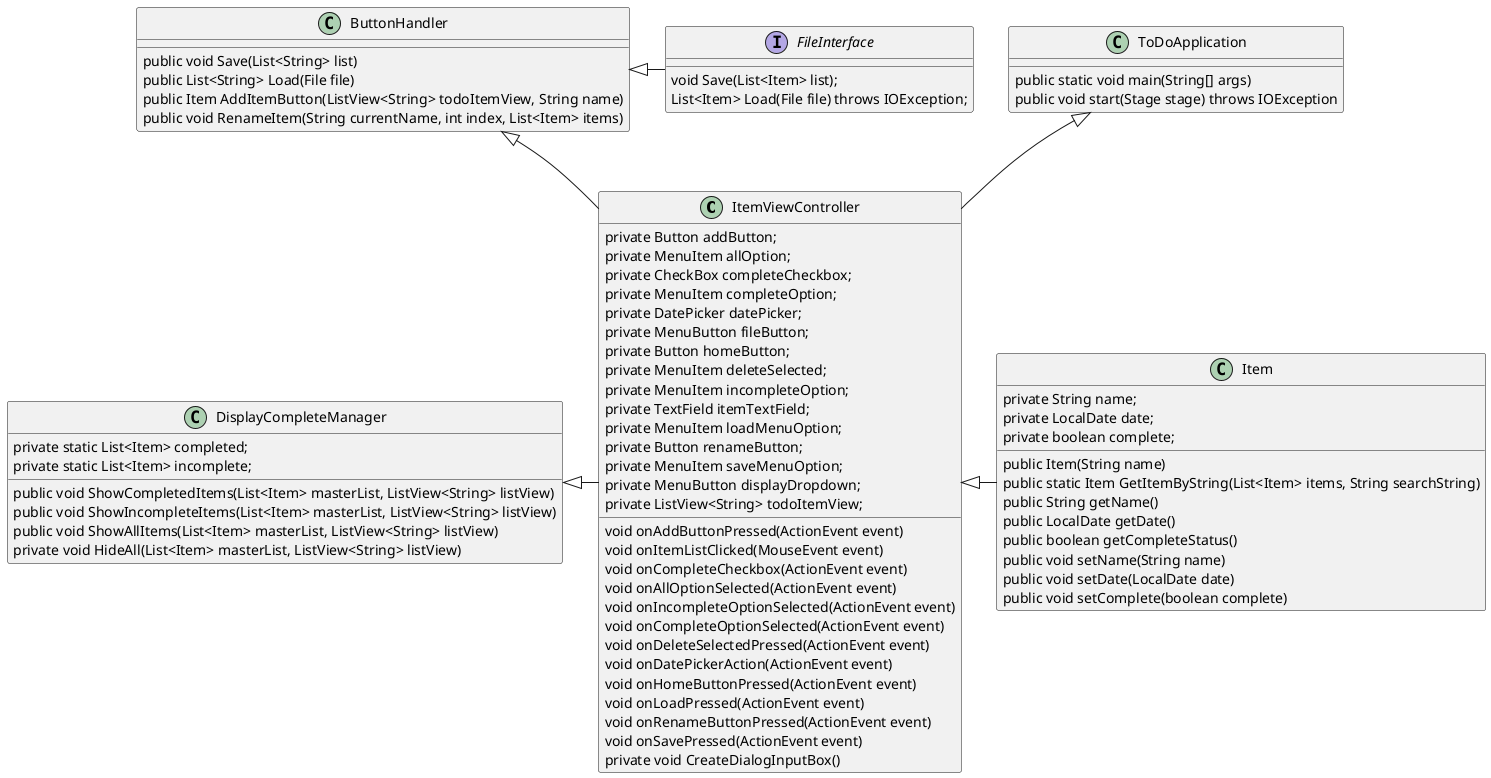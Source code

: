 @startuml

ItemViewController <|- Item
ToDoApplication <|-- ItemViewController

ButtonHandler <|- FileInterface
ButtonHandler <|-- ItemViewController
DisplayCompleteManager <|- ItemViewController

interface FileInterface
{
    void Save(List<Item> list);
    List<Item> Load(File file) throws IOException;
}

class ItemViewController {
    private Button addButton;
    private MenuItem allOption;
    private CheckBox completeCheckbox;
    private MenuItem completeOption;
    private DatePicker datePicker;
    private MenuButton fileButton;
    private Button homeButton;
    private MenuItem deleteSelected;
    private MenuItem incompleteOption;
    private TextField itemTextField;
    private MenuItem loadMenuOption;
    private Button renameButton;
    private MenuItem saveMenuOption;
    private MenuButton displayDropdown;
    private ListView<String> todoItemView;
    void onAddButtonPressed(ActionEvent event)
    void onItemListClicked(MouseEvent event)
    void onCompleteCheckbox(ActionEvent event)
    void onAllOptionSelected(ActionEvent event)
    void onIncompleteOptionSelected(ActionEvent event)
    void onCompleteOptionSelected(ActionEvent event)
    void onDeleteSelectedPressed(ActionEvent event)
    void onDatePickerAction(ActionEvent event)
    void onHomeButtonPressed(ActionEvent event)
    void onLoadPressed(ActionEvent event)
    void onRenameButtonPressed(ActionEvent event)
    void onSavePressed(ActionEvent event)
    private void CreateDialogInputBox()
}

class ToDoApplication
{
    public static void main(String[] args)
    public void start(Stage stage) throws IOException
}

class Item
{
    private String name;
    private LocalDate date;
    private boolean complete;
    public Item(String name)
    public static Item GetItemByString(List<Item> items, String searchString)
    public String getName()
    public LocalDate getDate()
    public boolean getCompleteStatus()
    public void setName(String name)
    public void setDate(LocalDate date)
    public void setComplete(boolean complete)
}

class ButtonHandler
{
    public void Save(List<String> list)
    public List<String> Load(File file)
    public Item AddItemButton(ListView<String> todoItemView, String name)
    public void RenameItem(String currentName, int index, List<Item> items)
}

class DisplayCompleteManager
{
    private static List<Item> completed;
    private static List<Item> incomplete;
    public void ShowCompletedItems(List<Item> masterList, ListView<String> listView)
    public void ShowIncompleteItems(List<Item> masterList, ListView<String> listView)
    public void ShowAllItems(List<Item> masterList, ListView<String> listView)
    private void HideAll(List<Item> masterList, ListView<String> listView)
}

@enduml